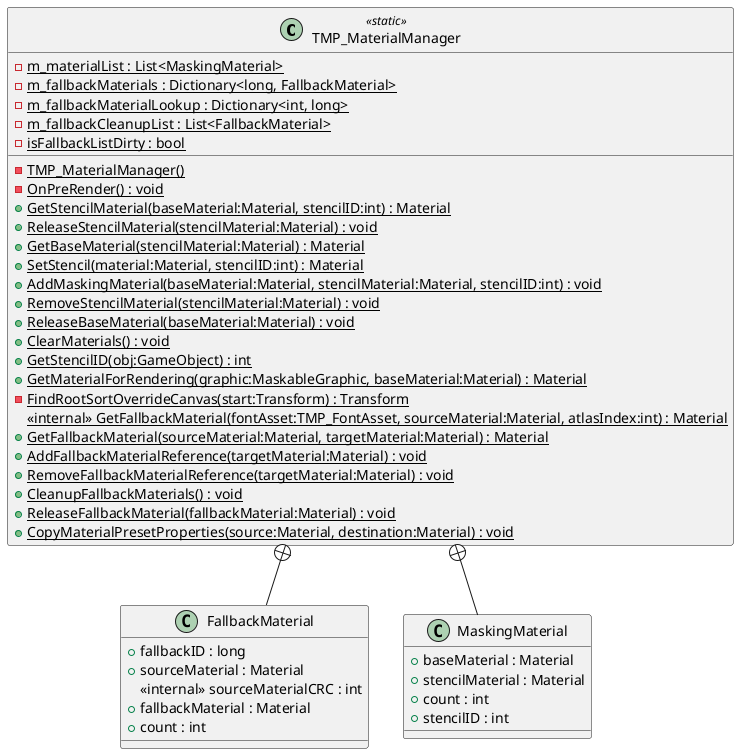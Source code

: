 @startuml
class TMP_MaterialManager <<static>> {
    - {static} m_materialList : List<MaskingMaterial>
    - {static} m_fallbackMaterials : Dictionary<long, FallbackMaterial>
    - {static} m_fallbackMaterialLookup : Dictionary<int, long>
    - {static} m_fallbackCleanupList : List<FallbackMaterial>
    - {static} isFallbackListDirty : bool
    {static} - TMP_MaterialManager()
    {static} - OnPreRender() : void
    + {static} GetStencilMaterial(baseMaterial:Material, stencilID:int) : Material
    + {static} ReleaseStencilMaterial(stencilMaterial:Material) : void
    + {static} GetBaseMaterial(stencilMaterial:Material) : Material
    + {static} SetStencil(material:Material, stencilID:int) : Material
    + {static} AddMaskingMaterial(baseMaterial:Material, stencilMaterial:Material, stencilID:int) : void
    + {static} RemoveStencilMaterial(stencilMaterial:Material) : void
    + {static} ReleaseBaseMaterial(baseMaterial:Material) : void
    + {static} ClearMaterials() : void
    + {static} GetStencilID(obj:GameObject) : int
    + {static} GetMaterialForRendering(graphic:MaskableGraphic, baseMaterial:Material) : Material
    - {static} FindRootSortOverrideCanvas(start:Transform) : Transform
    <<internal>> {static} GetFallbackMaterial(fontAsset:TMP_FontAsset, sourceMaterial:Material, atlasIndex:int) : Material
    + {static} GetFallbackMaterial(sourceMaterial:Material, targetMaterial:Material) : Material
    + {static} AddFallbackMaterialReference(targetMaterial:Material) : void
    + {static} RemoveFallbackMaterialReference(targetMaterial:Material) : void
    + {static} CleanupFallbackMaterials() : void
    + {static} ReleaseFallbackMaterial(fallbackMaterial:Material) : void
    + {static} CopyMaterialPresetProperties(source:Material, destination:Material) : void
}
class FallbackMaterial {
    + fallbackID : long
    + sourceMaterial : Material
    <<internal>> sourceMaterialCRC : int
    + fallbackMaterial : Material
    + count : int
}
class MaskingMaterial {
    + baseMaterial : Material
    + stencilMaterial : Material
    + count : int
    + stencilID : int
}
TMP_MaterialManager +-- FallbackMaterial
TMP_MaterialManager +-- MaskingMaterial
@enduml
